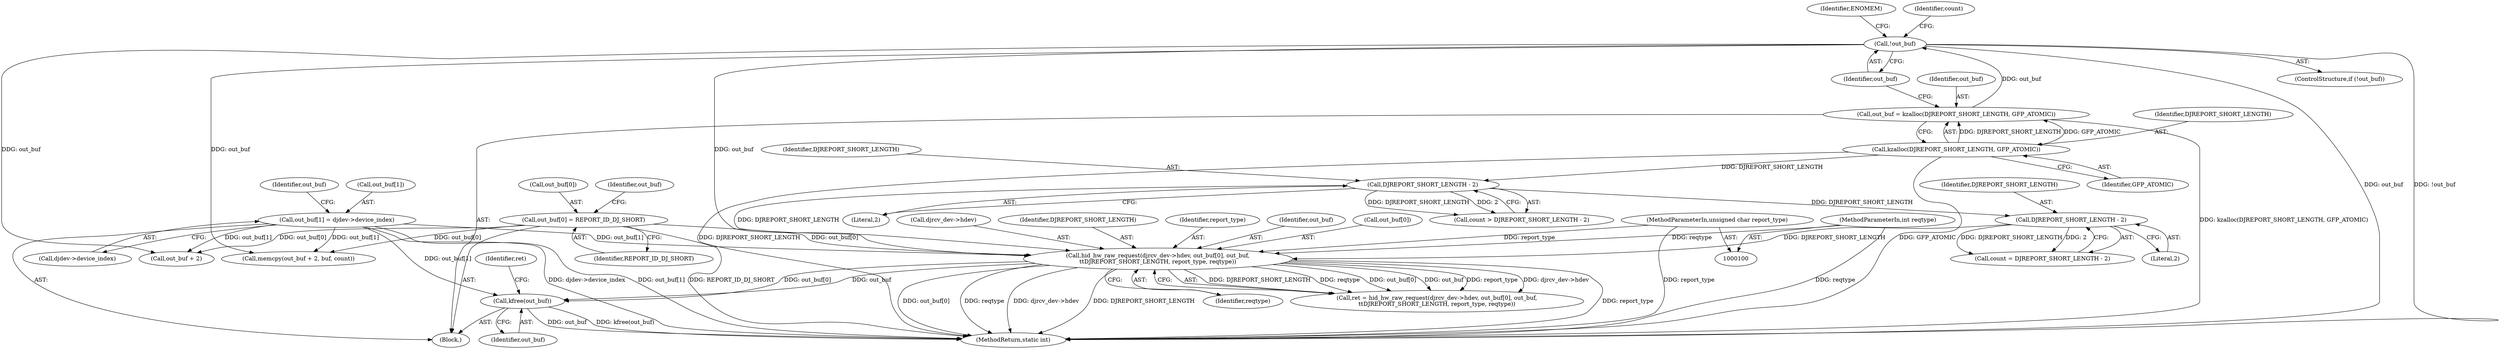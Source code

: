digraph "0_linux_51217e69697fba92a06e07e16f55c9a52d8e8945@pointer" {
"1000184" [label="(Call,kfree(out_buf))"];
"1000158" [label="(Call,out_buf[1] = djdev->device_index)"];
"1000173" [label="(Call,hid_hw_raw_request(djrcv_dev->hdev, out_buf[0], out_buf,\n\t\tDJREPORT_SHORT_LENGTH, report_type, reqtype))"];
"1000153" [label="(Call,out_buf[0] = REPORT_ID_DJ_SHORT)"];
"1000137" [label="(Call,!out_buf)"];
"1000131" [label="(Call,out_buf = kzalloc(DJREPORT_SHORT_LENGTH, GFP_ATOMIC))"];
"1000133" [label="(Call,kzalloc(DJREPORT_SHORT_LENGTH, GFP_ATOMIC))"];
"1000150" [label="(Call,DJREPORT_SHORT_LENGTH - 2)"];
"1000145" [label="(Call,DJREPORT_SHORT_LENGTH - 2)"];
"1000105" [label="(MethodParameterIn,unsigned char report_type)"];
"1000106" [label="(MethodParameterIn,int reqtype)"];
"1000157" [label="(Identifier,REPORT_ID_DJ_SHORT)"];
"1000154" [label="(Call,out_buf[0])"];
"1000180" [label="(Identifier,out_buf)"];
"1000141" [label="(Identifier,ENOMEM)"];
"1000162" [label="(Call,djdev->device_index)"];
"1000138" [label="(Identifier,out_buf)"];
"1000105" [label="(MethodParameterIn,unsigned char report_type)"];
"1000183" [label="(Identifier,reqtype)"];
"1000153" [label="(Call,out_buf[0] = REPORT_ID_DJ_SHORT)"];
"1000173" [label="(Call,hid_hw_raw_request(djrcv_dev->hdev, out_buf[0], out_buf,\n\t\tDJREPORT_SHORT_LENGTH, report_type, reqtype))"];
"1000136" [label="(ControlStructure,if (!out_buf))"];
"1000135" [label="(Identifier,GFP_ATOMIC)"];
"1000177" [label="(Call,out_buf[0])"];
"1000150" [label="(Call,DJREPORT_SHORT_LENGTH - 2)"];
"1000151" [label="(Identifier,DJREPORT_SHORT_LENGTH)"];
"1000147" [label="(Literal,2)"];
"1000160" [label="(Identifier,out_buf)"];
"1000174" [label="(Call,djrcv_dev->hdev)"];
"1000106" [label="(MethodParameterIn,int reqtype)"];
"1000165" [label="(Call,memcpy(out_buf + 2, buf, count))"];
"1000185" [label="(Identifier,out_buf)"];
"1000131" [label="(Call,out_buf = kzalloc(DJREPORT_SHORT_LENGTH, GFP_ATOMIC))"];
"1000133" [label="(Call,kzalloc(DJREPORT_SHORT_LENGTH, GFP_ATOMIC))"];
"1000107" [label="(Block,)"];
"1000134" [label="(Identifier,DJREPORT_SHORT_LENGTH)"];
"1000145" [label="(Call,DJREPORT_SHORT_LENGTH - 2)"];
"1000184" [label="(Call,kfree(out_buf))"];
"1000187" [label="(Identifier,ret)"];
"1000152" [label="(Literal,2)"];
"1000132" [label="(Identifier,out_buf)"];
"1000158" [label="(Call,out_buf[1] = djdev->device_index)"];
"1000167" [label="(Identifier,out_buf)"];
"1000137" [label="(Call,!out_buf)"];
"1000148" [label="(Call,count = DJREPORT_SHORT_LENGTH - 2)"];
"1000171" [label="(Call,ret = hid_hw_raw_request(djrcv_dev->hdev, out_buf[0], out_buf,\n\t\tDJREPORT_SHORT_LENGTH, report_type, reqtype))"];
"1000146" [label="(Identifier,DJREPORT_SHORT_LENGTH)"];
"1000188" [label="(MethodReturn,static int)"];
"1000159" [label="(Call,out_buf[1])"];
"1000166" [label="(Call,out_buf + 2)"];
"1000143" [label="(Call,count > DJREPORT_SHORT_LENGTH - 2)"];
"1000181" [label="(Identifier,DJREPORT_SHORT_LENGTH)"];
"1000182" [label="(Identifier,report_type)"];
"1000144" [label="(Identifier,count)"];
"1000184" -> "1000107"  [label="AST: "];
"1000184" -> "1000185"  [label="CFG: "];
"1000185" -> "1000184"  [label="AST: "];
"1000187" -> "1000184"  [label="CFG: "];
"1000184" -> "1000188"  [label="DDG: out_buf"];
"1000184" -> "1000188"  [label="DDG: kfree(out_buf)"];
"1000158" -> "1000184"  [label="DDG: out_buf[1]"];
"1000173" -> "1000184"  [label="DDG: out_buf"];
"1000173" -> "1000184"  [label="DDG: out_buf[0]"];
"1000158" -> "1000107"  [label="AST: "];
"1000158" -> "1000162"  [label="CFG: "];
"1000159" -> "1000158"  [label="AST: "];
"1000162" -> "1000158"  [label="AST: "];
"1000167" -> "1000158"  [label="CFG: "];
"1000158" -> "1000188"  [label="DDG: djdev->device_index"];
"1000158" -> "1000188"  [label="DDG: out_buf[1]"];
"1000158" -> "1000165"  [label="DDG: out_buf[1]"];
"1000158" -> "1000166"  [label="DDG: out_buf[1]"];
"1000158" -> "1000173"  [label="DDG: out_buf[1]"];
"1000173" -> "1000171"  [label="AST: "];
"1000173" -> "1000183"  [label="CFG: "];
"1000174" -> "1000173"  [label="AST: "];
"1000177" -> "1000173"  [label="AST: "];
"1000180" -> "1000173"  [label="AST: "];
"1000181" -> "1000173"  [label="AST: "];
"1000182" -> "1000173"  [label="AST: "];
"1000183" -> "1000173"  [label="AST: "];
"1000171" -> "1000173"  [label="CFG: "];
"1000173" -> "1000188"  [label="DDG: DJREPORT_SHORT_LENGTH"];
"1000173" -> "1000188"  [label="DDG: report_type"];
"1000173" -> "1000188"  [label="DDG: out_buf[0]"];
"1000173" -> "1000188"  [label="DDG: reqtype"];
"1000173" -> "1000188"  [label="DDG: djrcv_dev->hdev"];
"1000173" -> "1000171"  [label="DDG: DJREPORT_SHORT_LENGTH"];
"1000173" -> "1000171"  [label="DDG: reqtype"];
"1000173" -> "1000171"  [label="DDG: out_buf[0]"];
"1000173" -> "1000171"  [label="DDG: out_buf"];
"1000173" -> "1000171"  [label="DDG: report_type"];
"1000173" -> "1000171"  [label="DDG: djrcv_dev->hdev"];
"1000153" -> "1000173"  [label="DDG: out_buf[0]"];
"1000137" -> "1000173"  [label="DDG: out_buf"];
"1000150" -> "1000173"  [label="DDG: DJREPORT_SHORT_LENGTH"];
"1000145" -> "1000173"  [label="DDG: DJREPORT_SHORT_LENGTH"];
"1000105" -> "1000173"  [label="DDG: report_type"];
"1000106" -> "1000173"  [label="DDG: reqtype"];
"1000153" -> "1000107"  [label="AST: "];
"1000153" -> "1000157"  [label="CFG: "];
"1000154" -> "1000153"  [label="AST: "];
"1000157" -> "1000153"  [label="AST: "];
"1000160" -> "1000153"  [label="CFG: "];
"1000153" -> "1000188"  [label="DDG: REPORT_ID_DJ_SHORT"];
"1000153" -> "1000165"  [label="DDG: out_buf[0]"];
"1000153" -> "1000166"  [label="DDG: out_buf[0]"];
"1000137" -> "1000136"  [label="AST: "];
"1000137" -> "1000138"  [label="CFG: "];
"1000138" -> "1000137"  [label="AST: "];
"1000141" -> "1000137"  [label="CFG: "];
"1000144" -> "1000137"  [label="CFG: "];
"1000137" -> "1000188"  [label="DDG: out_buf"];
"1000137" -> "1000188"  [label="DDG: !out_buf"];
"1000131" -> "1000137"  [label="DDG: out_buf"];
"1000137" -> "1000165"  [label="DDG: out_buf"];
"1000137" -> "1000166"  [label="DDG: out_buf"];
"1000131" -> "1000107"  [label="AST: "];
"1000131" -> "1000133"  [label="CFG: "];
"1000132" -> "1000131"  [label="AST: "];
"1000133" -> "1000131"  [label="AST: "];
"1000138" -> "1000131"  [label="CFG: "];
"1000131" -> "1000188"  [label="DDG: kzalloc(DJREPORT_SHORT_LENGTH, GFP_ATOMIC)"];
"1000133" -> "1000131"  [label="DDG: DJREPORT_SHORT_LENGTH"];
"1000133" -> "1000131"  [label="DDG: GFP_ATOMIC"];
"1000133" -> "1000135"  [label="CFG: "];
"1000134" -> "1000133"  [label="AST: "];
"1000135" -> "1000133"  [label="AST: "];
"1000133" -> "1000188"  [label="DDG: DJREPORT_SHORT_LENGTH"];
"1000133" -> "1000188"  [label="DDG: GFP_ATOMIC"];
"1000133" -> "1000145"  [label="DDG: DJREPORT_SHORT_LENGTH"];
"1000150" -> "1000148"  [label="AST: "];
"1000150" -> "1000152"  [label="CFG: "];
"1000151" -> "1000150"  [label="AST: "];
"1000152" -> "1000150"  [label="AST: "];
"1000148" -> "1000150"  [label="CFG: "];
"1000150" -> "1000148"  [label="DDG: DJREPORT_SHORT_LENGTH"];
"1000150" -> "1000148"  [label="DDG: 2"];
"1000145" -> "1000150"  [label="DDG: DJREPORT_SHORT_LENGTH"];
"1000145" -> "1000143"  [label="AST: "];
"1000145" -> "1000147"  [label="CFG: "];
"1000146" -> "1000145"  [label="AST: "];
"1000147" -> "1000145"  [label="AST: "];
"1000143" -> "1000145"  [label="CFG: "];
"1000145" -> "1000143"  [label="DDG: DJREPORT_SHORT_LENGTH"];
"1000145" -> "1000143"  [label="DDG: 2"];
"1000105" -> "1000100"  [label="AST: "];
"1000105" -> "1000188"  [label="DDG: report_type"];
"1000106" -> "1000100"  [label="AST: "];
"1000106" -> "1000188"  [label="DDG: reqtype"];
}
